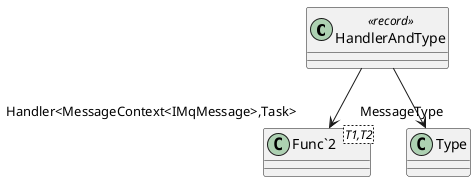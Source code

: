 @startuml
class HandlerAndType <<record>> {
}
class "Func`2"<T1,T2> {
}
HandlerAndType --> "Handler<MessageContext<IMqMessage>,Task>" "Func`2"
HandlerAndType --> "MessageType" Type
@enduml
